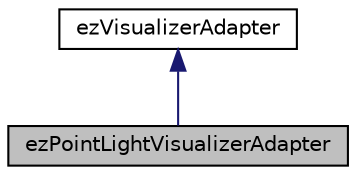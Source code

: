 digraph "ezPointLightVisualizerAdapter"
{
 // LATEX_PDF_SIZE
  edge [fontname="Helvetica",fontsize="10",labelfontname="Helvetica",labelfontsize="10"];
  node [fontname="Helvetica",fontsize="10",shape=record];
  Node1 [label="ezPointLightVisualizerAdapter",height=0.2,width=0.4,color="black", fillcolor="grey75", style="filled", fontcolor="black",tooltip=" "];
  Node2 -> Node1 [dir="back",color="midnightblue",fontsize="10",style="solid",fontname="Helvetica"];
  Node2 [label="ezVisualizerAdapter",height=0.2,width=0.4,color="black", fillcolor="white", style="filled",URL="$d4/d0a/classez_visualizer_adapter.htm",tooltip="Base class for the editor side code that sets up a 'visualizer' for object properties."];
}
